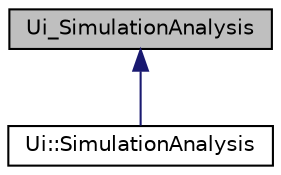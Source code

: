 digraph "Ui_SimulationAnalysis"
{
 // LATEX_PDF_SIZE
  edge [fontname="Helvetica",fontsize="10",labelfontname="Helvetica",labelfontsize="10"];
  node [fontname="Helvetica",fontsize="10",shape=record];
  Node1 [label="Ui_SimulationAnalysis",height=0.2,width=0.4,color="black", fillcolor="grey75", style="filled", fontcolor="black",tooltip=" "];
  Node1 -> Node2 [dir="back",color="midnightblue",fontsize="10",style="solid",fontname="Helvetica"];
  Node2 [label="Ui::SimulationAnalysis",height=0.2,width=0.4,color="black", fillcolor="white", style="filled",URL="$class_ui_1_1_simulation_analysis.html",tooltip=" "];
}

